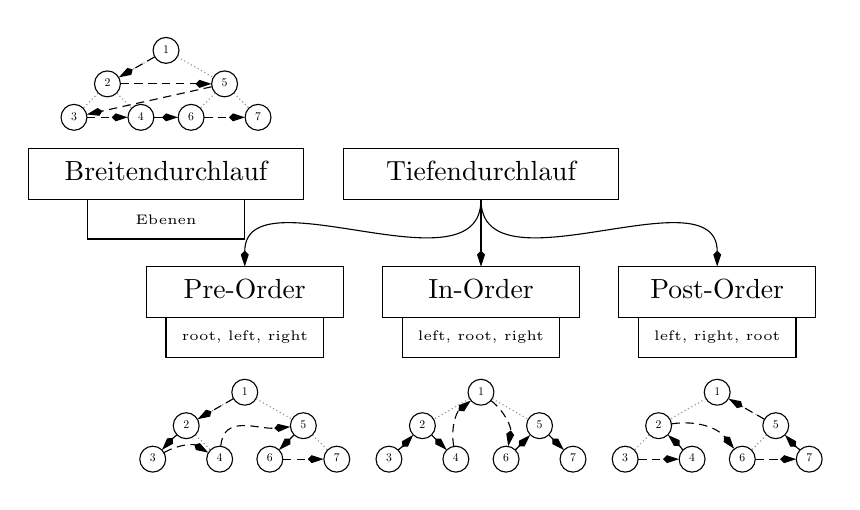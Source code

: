 \begin{tikzpicture}[fakeblock/.style={rectangle,draw=black},fakesource/.style={midway, centered,minimum height=\baselineskip,execute at begin node={\strut}},ball/.style={circle,draw,#1}]
    \draw[fakeblock] (0,0) rectangle ++ (3.5,0.65) node[fakesource] {Breitendurchlauf};
\draw[fakeblock] (4,0) rectangle ++ (3.5,0.65) node[fakesource] {Tiefendurchlauf};
\draw[fakeblock] (1.5,-1.5) rectangle ++ (2.5,0.65) node[fakesource] {Pre-Order};
\draw[fakeblock] (4.5,-1.5) rectangle ++ (2.5,0.65) node[fakesource] {In-Order};
\draw[fakeblock] (7.5,-1.5) rectangle ++ (2.5,0.65) node[fakesource] {Post-Order};
\draw[-Kite] (4+3.5/2,0) to[in=90,out=270] (2.75,-0.85);
\draw[-Kite] (4+3.5/2,0) to[in=90,out=270] (5.75,-0.85);
\draw[-Kite] (4+3.5/2,0) to[in=90,out=270] (8.75,-0.85);
\draw[fakeblock] (1.5+0.25,-1.5) |- ++(2,-0.5) -- ++(0,0.5);
\draw[fakeblock] (4.5+0.25,-1.5) |- ++(2,-0.5) -- ++(0,0.5);
\draw[fakeblock] (7.5+0.25,-1.5) |- ++(2,-0.5) -- ++(0,0.5);

\draw[fakeblock] (0+0.75,0) |- ++(2,-0.5) -- ++(0,0.5);
\node at(0.1 + 1.65, -0.25) {\tiny Ebenen};

\node at(0.1 + 1.65, 0.75) [above] { \begin{tikzpicture}[
    scale=0.425, every node/.style={transform shape},
    ring/.style={
        ball,%
        execute at begin node={\strut}%
    }]
    \node[ring] at (0,0) (one) {1};
    \node[ring] at (-1.75,-1) (two) {2};
    \node[ring] at (1.75,-1) (tre) {5};
    \node[ring] at (2.75,-2) (for) {7};
    \node[ring] at (.75,-2) (fiv) {6};
    \node[ring] at (-2.75,-2) (six) {3};
    \node[ring] at (-.75,-2) (sev) {4};
    \begin{scope}[every path/.style={densely dotted, thin,black!45}]
        \draw (one) -- (two);
        \draw (one) -- (tre);
        \draw (two) -- (six);
        \draw (two) -- (sev);
        \draw (tre) -- (for);
        \draw (tre) -- (fiv);
        \end{scope}
    \begin{scope}[every path/.style={densely dashed}]
        \draw[-Kite] (one) -- (two);
        \draw[-Kite] (two) -- (tre);
        \draw[-Kite] (tre) -- (six);
        \draw[-Kite] (six) -- (sev);
        \draw[-Kite,scale=0.5,transform shape] (sev) -- (fiv);
        \draw[-Kite] (fiv) -- (for);
    \end{scope}

\end{tikzpicture}};


\node at(1.6 + 1.15, -1.75) {\tiny root, left, right};
\node at(1.6 + 1.15, -2.15) [below] { \begin{tikzpicture}[
    scale=0.425, every node/.style={transform shape},
    ring/.style={
        ball,%
        execute at begin node={\strut}%
    }]
    \node[ring] at (0,0) (one) {1};
    \node[ring] at (-1.75,-1) (two) {2};
    \node[ring] at (1.75,-1) (tre) {5};
    \node[ring] at (2.75,-2) (for) {7};
    \node[ring] at (.75,-2) (fiv) {6};
    \node[ring] at (-2.75,-2) (six) {3};
    \node[ring] at (-.75,-2) (sev) {4};
    \begin{scope}[every path/.style={densely dotted, thin,black!45}]
    \draw (one) -- (two);
    \draw (one) -- (tre);
    \draw (two) -- (six);
    \draw (two) -- (sev);
    \draw (tre) -- (for);
    \draw (tre) -- (fiv);
    \end{scope}
    \begin{scope}[every path/.style={densely dashed}]
        \draw[-Kite] (one) -- (two);
        \draw[-Kite] (two) -- (six);
        \draw[-Kite] (six) to[bend left] (sev);
        \draw[-Kite] (sev) to[out=85,in = 185,looseness=1.15] (tre);
        \draw[-Kite] (tre) -- (fiv);
        \draw[-Kite] (fiv) -- (for);
    \end{scope}
    %%DRAW DEFAULTS DENSLEY DOTTED IN GRAY TO KEEP STYLE
\end{tikzpicture}};
\node at(4.6 + 1.15, -1.75) {\tiny left, root, right};
\node at(4.6 + 1.15, -2.15) [below] { \begin{tikzpicture}[
    scale=0.425, every node/.style={transform shape},
    ring/.style={
        ball,%
        execute at begin node={\strut}%
    }]
    \node[ring] at (0,0) (one) {1};
    \node[ring] at (-1.75,-1) (two) {2};
    \node[ring] at (1.75,-1) (tre) {5};
    \node[ring] at (2.75,-2) (for) {7};
    \node[ring] at (.75,-2) (fiv) {6};
    \node[ring] at (-2.75,-2) (six) {3};
    \node[ring] at (-.75,-2) (sev) {4};
    \begin{scope}[every path/.style={densely dotted, thin,black!45}]
        \draw (one) -- (two);
        \draw (one) -- (tre);
        \draw (two) -- (six);
        \draw (two) -- (sev);
        \draw (tre) -- (for);
        \draw (tre) -- (fiv);
        \end{scope}
    \begin{scope}[every path/.style={densely dashed}]
        \draw[-Kite] (six) -- (two);
        \draw[-Kite] (two) -- (sev);
        \draw[-Kite] (sev) to[bend left] (one);
        \draw[-Kite] (one) to[bend left] (fiv);
        \draw[-Kite] (fiv) -- (tre);
        \draw[-Kite] (tre) -- (for);
    \end{scope}

\end{tikzpicture}};
\node at(7.6 + 1.15, -1.75) {\tiny left, right, root};
\node at(7.6 + 1.15, -2.15) [below] { \begin{tikzpicture}[
    scale=0.425, every node/.style={transform shape},
    ring/.style={
        ball,%
        execute at begin node={\strut}%
    }]
    \node[ring] at (0,0) (one) {1};
    \node[ring] at (-1.75,-1) (two) {2};
    \node[ring] at (1.75,-1) (tre) {5};
    \node[ring] at (2.75,-2) (for) {7};
    \node[ring] at (.75,-2) (fiv) {6};
    \node[ring] at (-2.75,-2) (six) {3};
    \node[ring] at (-.75,-2) (sev) {4};
    \begin{scope}[every path/.style={densely dotted, thin,black!45}]
        \draw (one) -- (two);
        \draw (one) -- (tre);
        \draw (two) -- (six);
        \draw (two) -- (sev);
        \draw (tre) -- (for);
        \draw (tre) -- (fiv);
        \end{scope}
    \begin{scope}[every path/.style={densely dashed}]
        \draw[-Kite] (six) -- (sev);
        \draw[-Kite] (sev) -- (two);
        \draw[-Kite] (two) to[bend left] (fiv);
        \draw[-Kite] (fiv) -- (for);
        \draw[-Kite] (for) -- (tre);
        \draw[-Kite] (tre) -- (one);
    \end{scope}

\end{tikzpicture}};
\end{tikzpicture}%